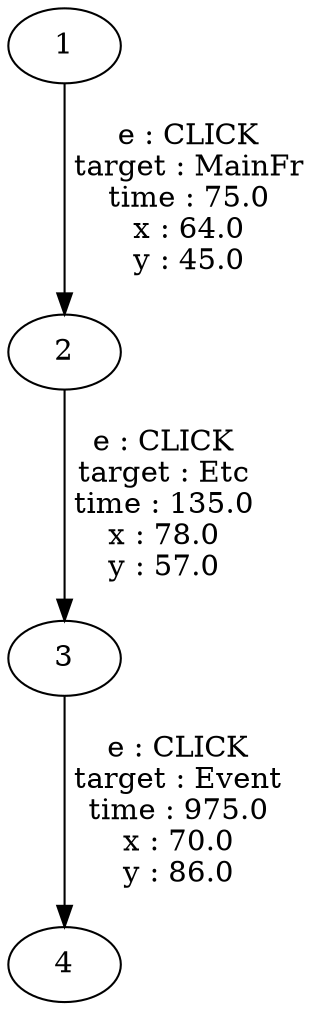digraph {1->2[label=" e : CLICK\n target : MainFr\n time : 75.0\n x : 64.0\n y : 45.0"];2->3[label=" e : CLICK\n target : Etc\n time : 135.0\n x : 78.0\n y : 57.0"];3->4[label=" e : CLICK\n target : Event\n time : 975.0\n x : 70.0\n y : 86.0"];}